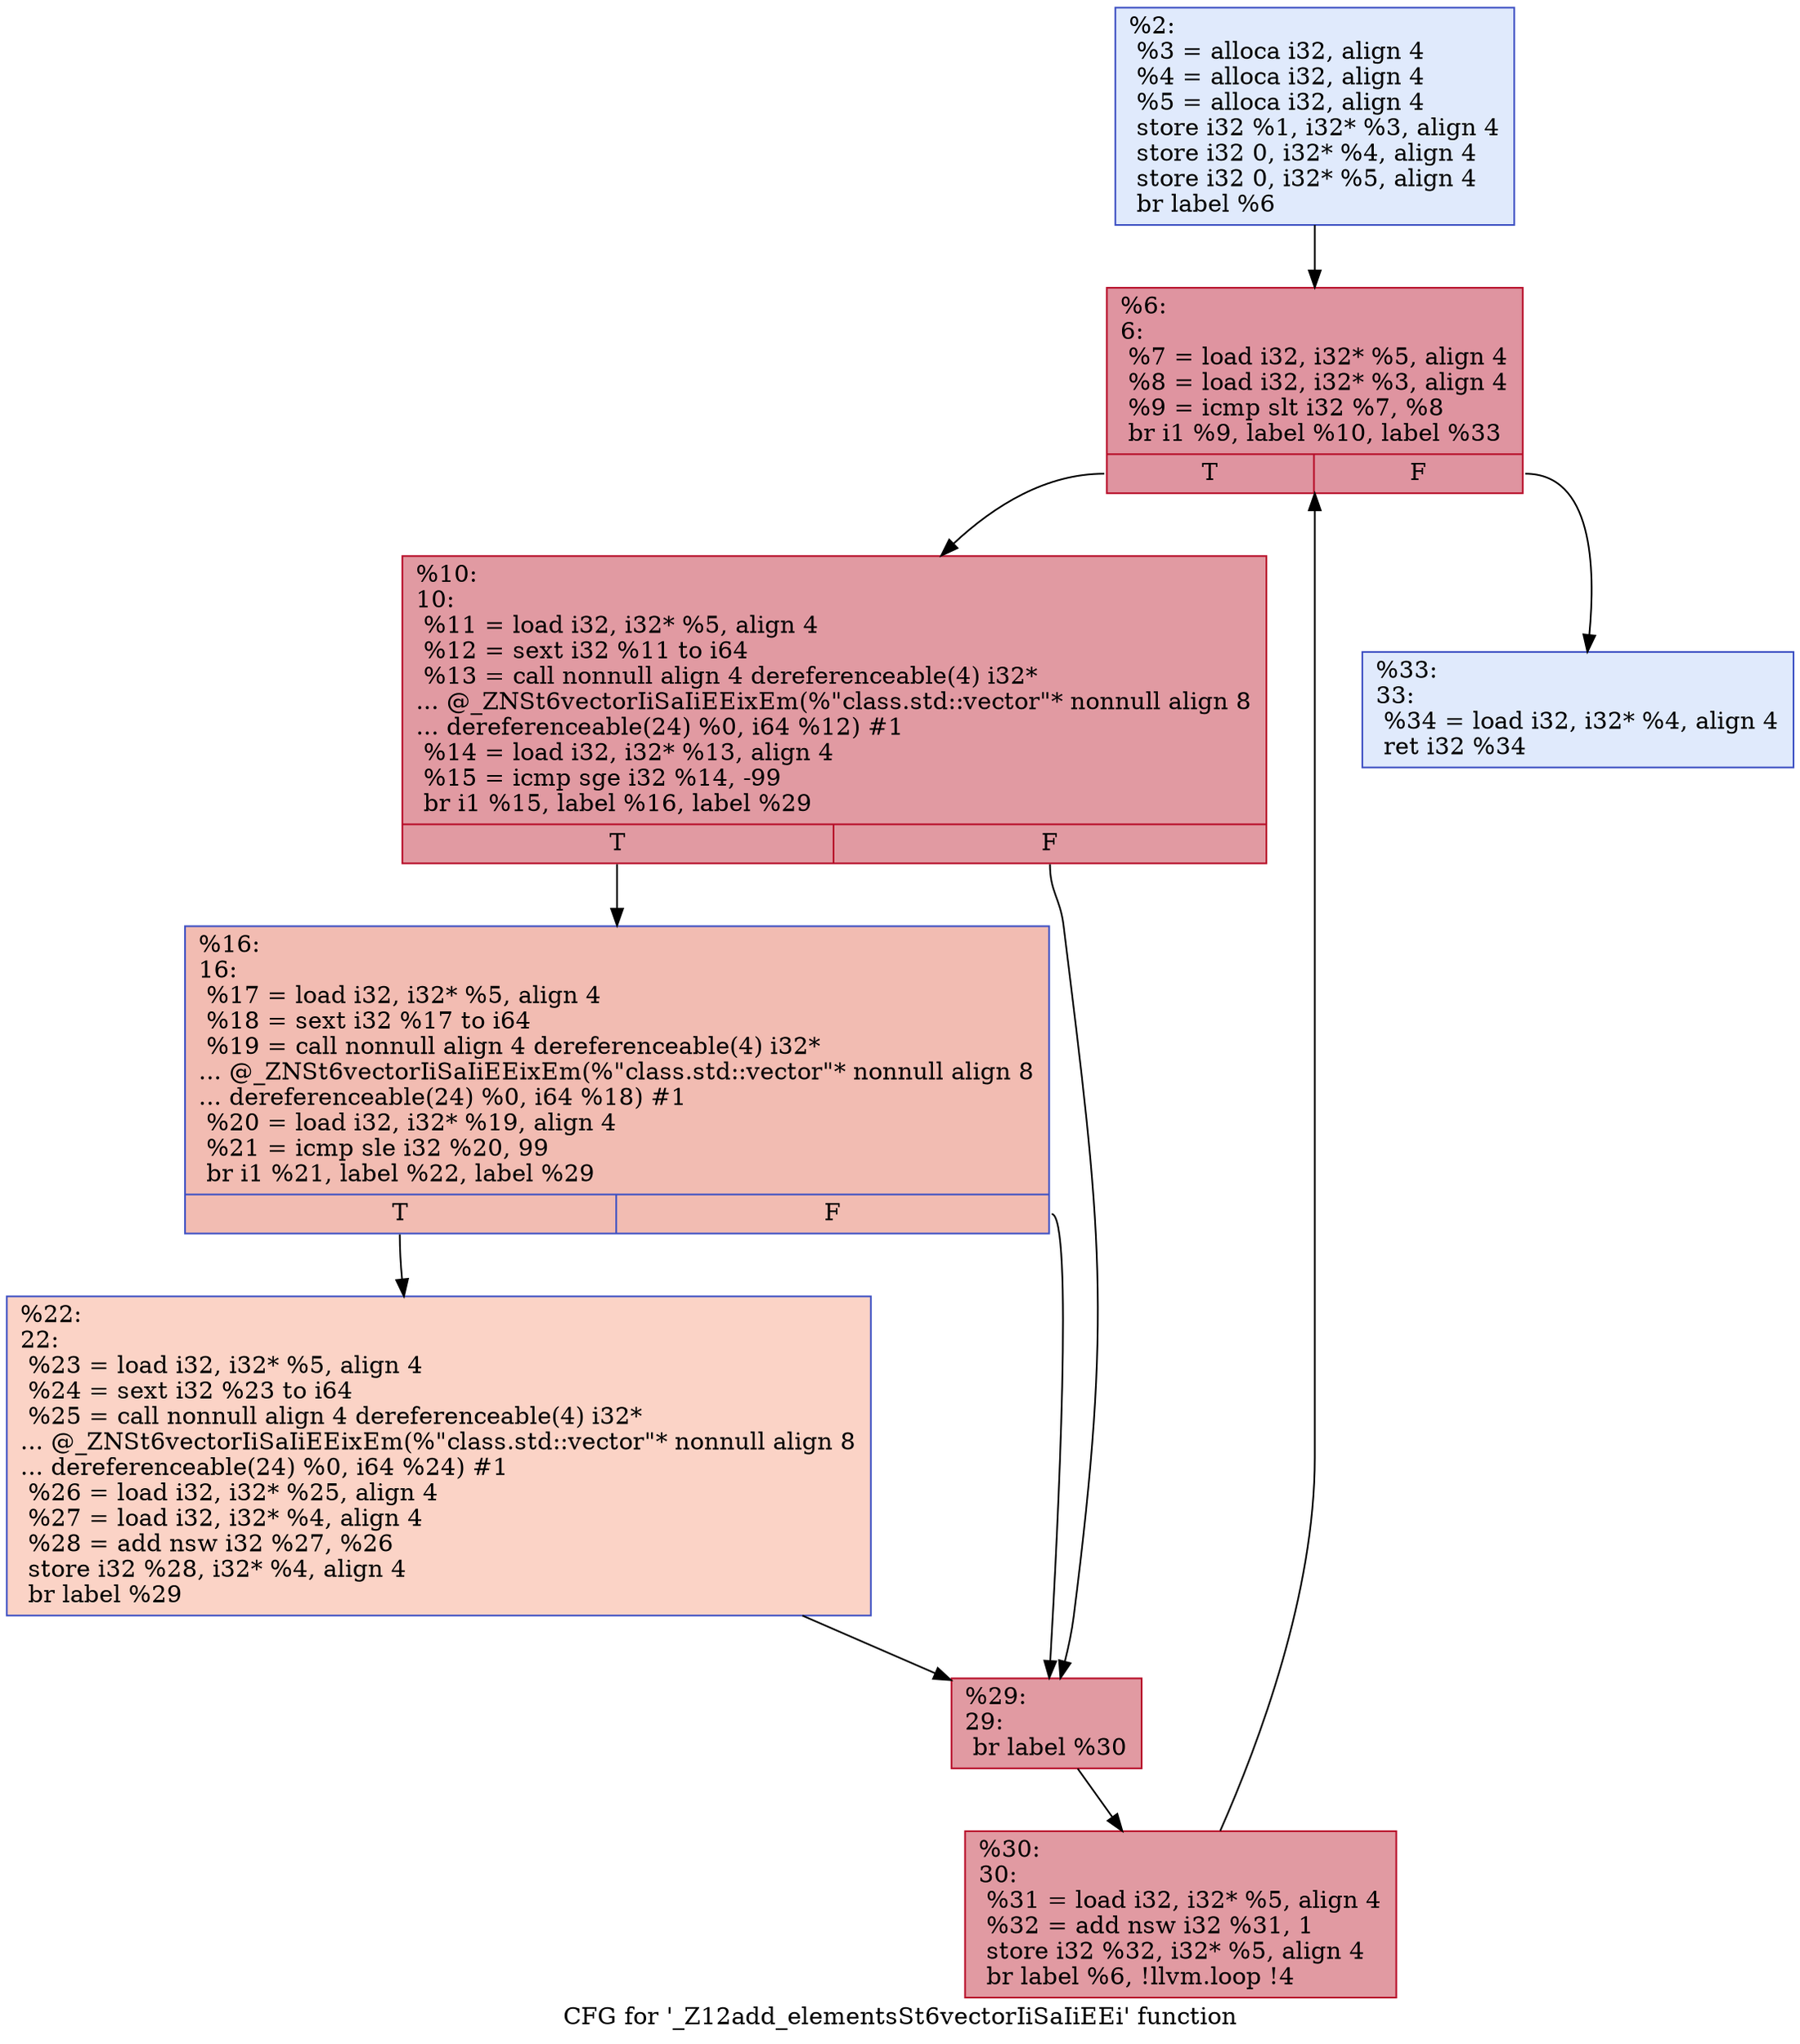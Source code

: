 digraph "CFG for '_Z12add_elementsSt6vectorIiSaIiEEi' function" {
	label="CFG for '_Z12add_elementsSt6vectorIiSaIiEEi' function";

	Node0x5633d0db04f0 [shape=record,color="#3d50c3ff", style=filled, fillcolor="#b9d0f970",label="{%2:\l  %3 = alloca i32, align 4\l  %4 = alloca i32, align 4\l  %5 = alloca i32, align 4\l  store i32 %1, i32* %3, align 4\l  store i32 0, i32* %4, align 4\l  store i32 0, i32* %5, align 4\l  br label %6\l}"];
	Node0x5633d0db04f0 -> Node0x5633d0db0f10;
	Node0x5633d0db0f10 [shape=record,color="#b70d28ff", style=filled, fillcolor="#b70d2870",label="{%6:\l6:                                                \l  %7 = load i32, i32* %5, align 4\l  %8 = load i32, i32* %3, align 4\l  %9 = icmp slt i32 %7, %8\l  br i1 %9, label %10, label %33\l|{<s0>T|<s1>F}}"];
	Node0x5633d0db0f10:s0 -> Node0x5633d0db0ca0;
	Node0x5633d0db0f10:s1 -> Node0x5633d0db11d0;
	Node0x5633d0db0ca0 [shape=record,color="#b70d28ff", style=filled, fillcolor="#bb1b2c70",label="{%10:\l10:                                               \l  %11 = load i32, i32* %5, align 4\l  %12 = sext i32 %11 to i64\l  %13 = call nonnull align 4 dereferenceable(4) i32*\l... @_ZNSt6vectorIiSaIiEEixEm(%\"class.std::vector\"* nonnull align 8\l... dereferenceable(24) %0, i64 %12) #1\l  %14 = load i32, i32* %13, align 4\l  %15 = icmp sge i32 %14, -99\l  br i1 %15, label %16, label %29\l|{<s0>T|<s1>F}}"];
	Node0x5633d0db0ca0:s0 -> Node0x5633d0db1840;
	Node0x5633d0db0ca0:s1 -> Node0x5633d0db1890;
	Node0x5633d0db1840 [shape=record,color="#3d50c3ff", style=filled, fillcolor="#e1675170",label="{%16:\l16:                                               \l  %17 = load i32, i32* %5, align 4\l  %18 = sext i32 %17 to i64\l  %19 = call nonnull align 4 dereferenceable(4) i32*\l... @_ZNSt6vectorIiSaIiEEixEm(%\"class.std::vector\"* nonnull align 8\l... dereferenceable(24) %0, i64 %18) #1\l  %20 = load i32, i32* %19, align 4\l  %21 = icmp sle i32 %20, 99\l  br i1 %21, label %22, label %29\l|{<s0>T|<s1>F}}"];
	Node0x5633d0db1840:s0 -> Node0x5633d0db1cb0;
	Node0x5633d0db1840:s1 -> Node0x5633d0db1890;
	Node0x5633d0db1cb0 [shape=record,color="#3d50c3ff", style=filled, fillcolor="#f59c7d70",label="{%22:\l22:                                               \l  %23 = load i32, i32* %5, align 4\l  %24 = sext i32 %23 to i64\l  %25 = call nonnull align 4 dereferenceable(4) i32*\l... @_ZNSt6vectorIiSaIiEEixEm(%\"class.std::vector\"* nonnull align 8\l... dereferenceable(24) %0, i64 %24) #1\l  %26 = load i32, i32* %25, align 4\l  %27 = load i32, i32* %4, align 4\l  %28 = add nsw i32 %27, %26\l  store i32 %28, i32* %4, align 4\l  br label %29\l}"];
	Node0x5633d0db1cb0 -> Node0x5633d0db1890;
	Node0x5633d0db1890 [shape=record,color="#b70d28ff", style=filled, fillcolor="#bb1b2c70",label="{%29:\l29:                                               \l  br label %30\l}"];
	Node0x5633d0db1890 -> Node0x5633d0db2260;
	Node0x5633d0db2260 [shape=record,color="#b70d28ff", style=filled, fillcolor="#bb1b2c70",label="{%30:\l30:                                               \l  %31 = load i32, i32* %5, align 4\l  %32 = add nsw i32 %31, 1\l  store i32 %32, i32* %5, align 4\l  br label %6, !llvm.loop !4\l}"];
	Node0x5633d0db2260 -> Node0x5633d0db0f10;
	Node0x5633d0db11d0 [shape=record,color="#3d50c3ff", style=filled, fillcolor="#b9d0f970",label="{%33:\l33:                                               \l  %34 = load i32, i32* %4, align 4\l  ret i32 %34\l}"];
}

